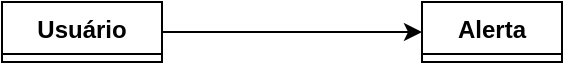 <mxfile version="24.7.5">
  <diagram name="Página-1" id="CXguOitfeaKNkY0QeDL3">
    <mxGraphModel dx="2074" dy="772" grid="1" gridSize="10" guides="1" tooltips="1" connect="1" arrows="1" fold="1" page="1" pageScale="1" pageWidth="827" pageHeight="1169" math="0" shadow="0">
      <root>
        <mxCell id="0" />
        <mxCell id="1" parent="0" />
        <mxCell id="jpuAtupV8QjUtq0ttoyK-11" style="edgeStyle=orthogonalEdgeStyle;rounded=0;orthogonalLoop=1;jettySize=auto;html=1;exitX=1;exitY=0.5;exitDx=0;exitDy=0;entryX=0;entryY=0.5;entryDx=0;entryDy=0;" edge="1" parent="1" source="jpuAtupV8QjUtq0ttoyK-1" target="jpuAtupV8QjUtq0ttoyK-7">
          <mxGeometry relative="1" as="geometry" />
        </mxCell>
        <mxCell id="jpuAtupV8QjUtq0ttoyK-1" value="Usuário" style="swimlane;fontStyle=1;align=center;verticalAlign=top;childLayout=stackLayout;horizontal=1;startSize=26;horizontalStack=0;resizeParent=1;resizeParentMax=0;resizeLast=0;collapsible=1;marginBottom=0;whiteSpace=wrap;html=1;" vertex="1" collapsed="1" parent="1">
          <mxGeometry x="70" y="100" width="80" height="30" as="geometry">
            <mxRectangle x="70" y="100" width="160" height="98" as="alternateBounds" />
          </mxGeometry>
        </mxCell>
        <mxCell id="jpuAtupV8QjUtq0ttoyK-2" value="+ nome: string&lt;div&gt;+ email: string&lt;/div&gt;&lt;div&gt;+ senha: string&lt;/div&gt;&lt;div&gt;+ tipo: number&lt;/div&gt;" style="text;strokeColor=none;fillColor=none;align=left;verticalAlign=top;spacingLeft=4;spacingRight=4;overflow=hidden;rotatable=0;points=[[0,0.5],[1,0.5]];portConstraint=eastwest;whiteSpace=wrap;html=1;" vertex="1" parent="jpuAtupV8QjUtq0ttoyK-1">
          <mxGeometry y="26" width="160" height="64" as="geometry" />
        </mxCell>
        <mxCell id="jpuAtupV8QjUtq0ttoyK-3" value="" style="line;strokeWidth=1;fillColor=none;align=left;verticalAlign=middle;spacingTop=-1;spacingLeft=3;spacingRight=3;rotatable=0;labelPosition=right;points=[];portConstraint=eastwest;strokeColor=inherit;" vertex="1" parent="jpuAtupV8QjUtq0ttoyK-1">
          <mxGeometry y="90" width="160" height="8" as="geometry" />
        </mxCell>
        <mxCell id="jpuAtupV8QjUtq0ttoyK-7" value="Alerta" style="swimlane;fontStyle=1;align=center;verticalAlign=top;childLayout=stackLayout;horizontal=1;startSize=26;horizontalStack=0;resizeParent=1;resizeParentMax=0;resizeLast=0;collapsible=1;marginBottom=0;whiteSpace=wrap;html=1;" vertex="1" collapsed="1" parent="1">
          <mxGeometry x="280" y="100" width="70" height="30" as="geometry">
            <mxRectangle x="280" y="80" width="160" height="118" as="alternateBounds" />
          </mxGeometry>
        </mxCell>
        <mxCell id="jpuAtupV8QjUtq0ttoyK-8" value="+ nome: string&lt;div&gt;+ painel: number&lt;/div&gt;&lt;div&gt;+ indicador: number&lt;/div&gt;&lt;div&gt;+ periodicidade: number&lt;/div&gt;&lt;div&gt;+ condicao: string&lt;/div&gt;" style="text;strokeColor=none;fillColor=none;align=left;verticalAlign=top;spacingLeft=4;spacingRight=4;overflow=hidden;rotatable=0;points=[[0,0.5],[1,0.5]];portConstraint=eastwest;whiteSpace=wrap;html=1;" vertex="1" parent="jpuAtupV8QjUtq0ttoyK-7">
          <mxGeometry y="26" width="160" height="84" as="geometry" />
        </mxCell>
        <mxCell id="jpuAtupV8QjUtq0ttoyK-9" value="" style="line;strokeWidth=1;fillColor=none;align=left;verticalAlign=middle;spacingTop=-1;spacingLeft=3;spacingRight=3;rotatable=0;labelPosition=right;points=[];portConstraint=eastwest;strokeColor=inherit;" vertex="1" parent="jpuAtupV8QjUtq0ttoyK-7">
          <mxGeometry y="110" width="160" height="8" as="geometry" />
        </mxCell>
      </root>
    </mxGraphModel>
  </diagram>
</mxfile>
